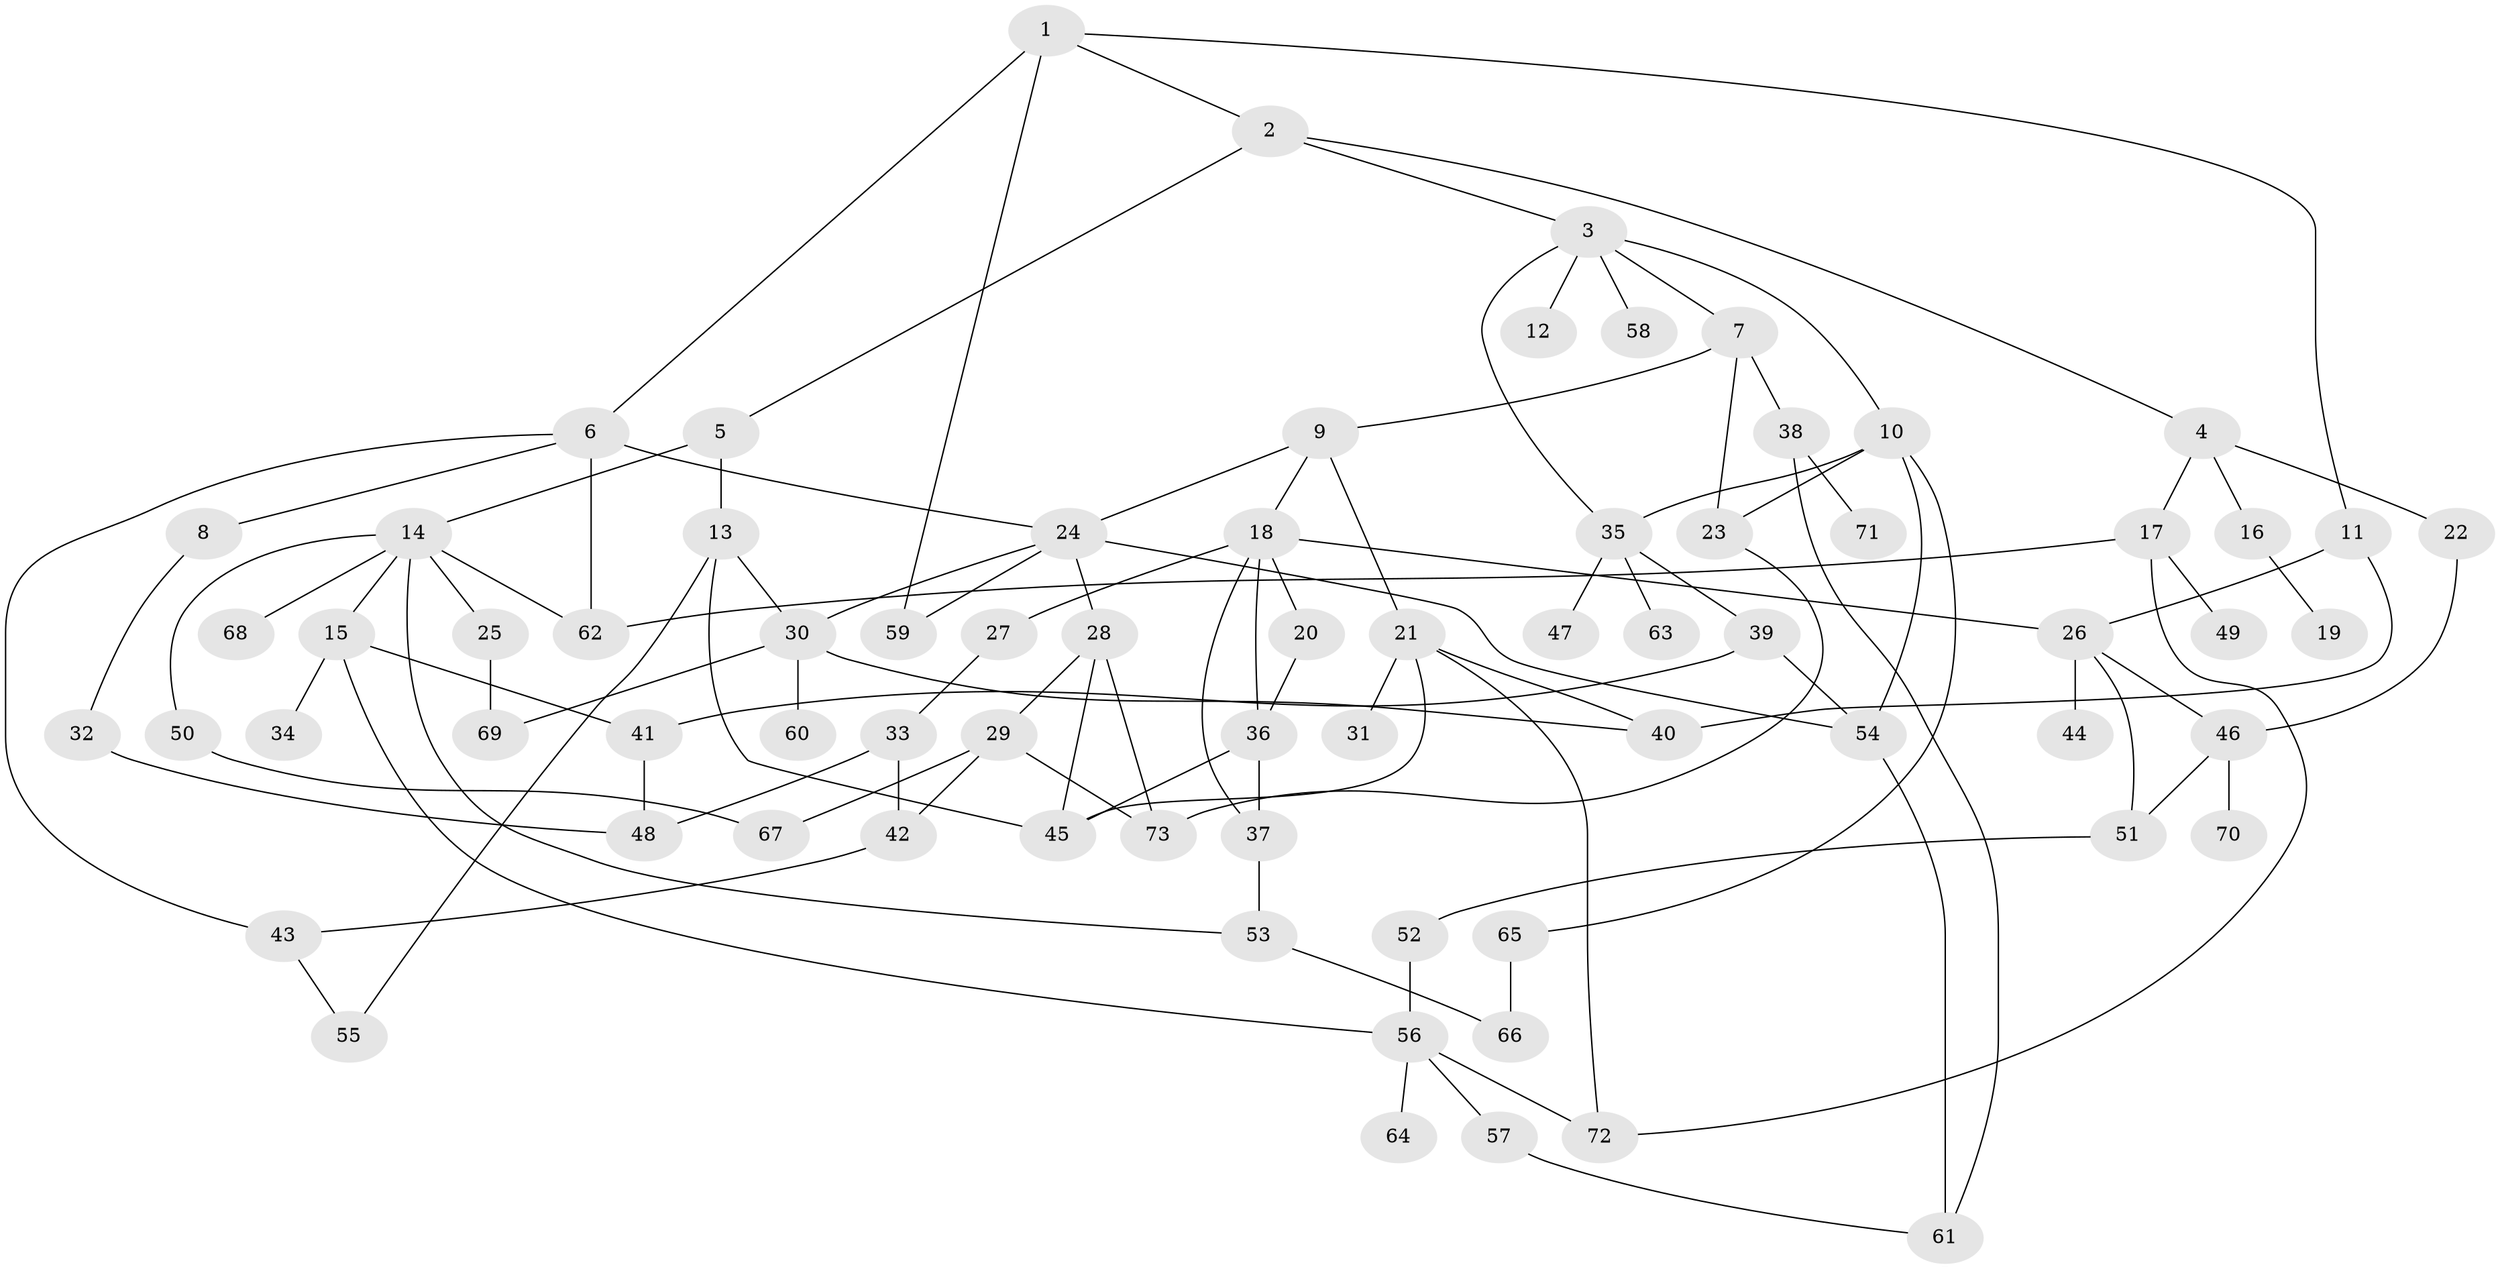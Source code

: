 // Generated by graph-tools (version 1.1) at 2025/49/03/09/25 03:49:21]
// undirected, 73 vertices, 108 edges
graph export_dot {
graph [start="1"]
  node [color=gray90,style=filled];
  1;
  2;
  3;
  4;
  5;
  6;
  7;
  8;
  9;
  10;
  11;
  12;
  13;
  14;
  15;
  16;
  17;
  18;
  19;
  20;
  21;
  22;
  23;
  24;
  25;
  26;
  27;
  28;
  29;
  30;
  31;
  32;
  33;
  34;
  35;
  36;
  37;
  38;
  39;
  40;
  41;
  42;
  43;
  44;
  45;
  46;
  47;
  48;
  49;
  50;
  51;
  52;
  53;
  54;
  55;
  56;
  57;
  58;
  59;
  60;
  61;
  62;
  63;
  64;
  65;
  66;
  67;
  68;
  69;
  70;
  71;
  72;
  73;
  1 -- 2;
  1 -- 6;
  1 -- 11;
  1 -- 59;
  2 -- 3;
  2 -- 4;
  2 -- 5;
  3 -- 7;
  3 -- 10;
  3 -- 12;
  3 -- 35;
  3 -- 58;
  4 -- 16;
  4 -- 17;
  4 -- 22;
  5 -- 13;
  5 -- 14;
  6 -- 8;
  6 -- 62;
  6 -- 24;
  6 -- 43;
  7 -- 9;
  7 -- 38;
  7 -- 23;
  8 -- 32;
  9 -- 18;
  9 -- 21;
  9 -- 24;
  10 -- 23;
  10 -- 54;
  10 -- 65;
  10 -- 35;
  11 -- 26;
  11 -- 40;
  13 -- 55;
  13 -- 30;
  13 -- 45;
  14 -- 15;
  14 -- 25;
  14 -- 50;
  14 -- 62;
  14 -- 68;
  14 -- 53;
  15 -- 34;
  15 -- 41;
  15 -- 56;
  16 -- 19;
  17 -- 49;
  17 -- 62;
  17 -- 72;
  18 -- 20;
  18 -- 27;
  18 -- 36;
  18 -- 26;
  18 -- 37;
  20 -- 36;
  21 -- 31;
  21 -- 45;
  21 -- 72;
  21 -- 40;
  22 -- 46;
  23 -- 73;
  24 -- 28;
  24 -- 30;
  24 -- 59;
  24 -- 54;
  25 -- 69;
  26 -- 44;
  26 -- 46;
  26 -- 51;
  27 -- 33;
  28 -- 29;
  28 -- 45;
  28 -- 73;
  29 -- 42;
  29 -- 67;
  29 -- 73;
  30 -- 40;
  30 -- 60;
  30 -- 69;
  32 -- 48;
  33 -- 42;
  33 -- 48;
  35 -- 39;
  35 -- 47;
  35 -- 63;
  36 -- 37;
  36 -- 45;
  37 -- 53;
  38 -- 71;
  38 -- 61;
  39 -- 41;
  39 -- 54;
  41 -- 48;
  42 -- 43;
  43 -- 55;
  46 -- 51;
  46 -- 70;
  50 -- 67;
  51 -- 52;
  52 -- 56;
  53 -- 66;
  54 -- 61;
  56 -- 57;
  56 -- 64;
  56 -- 72;
  57 -- 61;
  65 -- 66;
}
